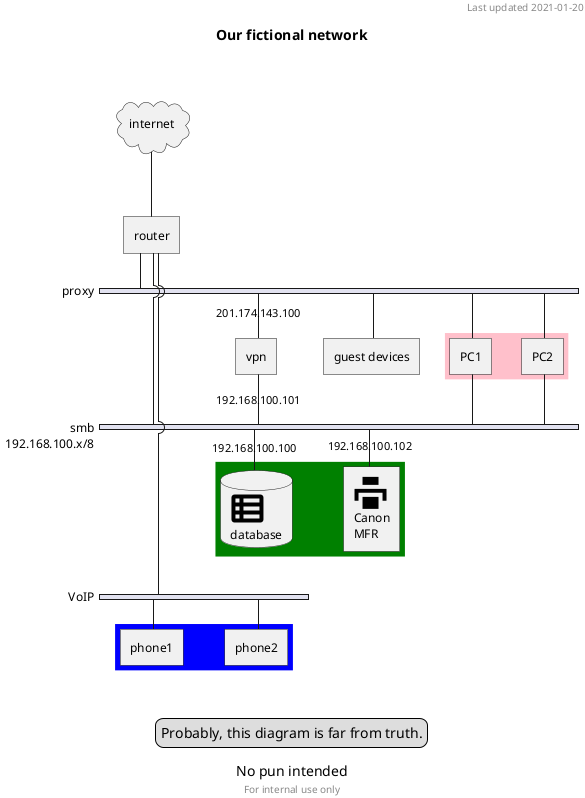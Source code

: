 @startuml nwdiag_test
'decorations
header Last updated 2021-01-20
footer For internal use only
title Our fictional network
'let magic begin!
nwdiag {
    ' change shape, default is rectangle
    internet [shape = cloud];
    internet -- router;

    ' add network as the internet access
    network proxy {
        'make the bus propagate the full width, otherwise it will end
        'just after the guest devices
        width = full
        router;
        'add fixed IP-address (external side)
        vpn [address = "201.174.143.100"]
        'create a group of nodes - users' PC
        group {
            'set its colour
            color = "pink";
            PC1;
            PC2;
        }
        'guest devices - long name
        guest [description = "guest devices"]
    }

    ' add internal file-sharing network
    network smb {
        ' add the range of IP-addresses
        address = "192.168.100.x/8";
        router;
        'add fixed IP-address (internal side)
        vpn [address = "192.168.100.101"]
        PC1;
        PC2;
        'add a group of devices available only within it
        group {
            color = "green";
            'add fixed IP-addresses and sprites (x4 magnification!)
            db [address = "192.168.100.100", shape = database, description = "<&spreadsheet*4>\ndatabase"];
            ptr  [address = "192.168.100.102",  description = "<&print*4>\nCanon\nMFR"];
        }
    }

    ' add a third network - phones
    network VoIP {
        router;
        group {
            color = "blue";
            phone1;
            phone2;
        }
    }
}

'more decorations
legend
Probably, this diagram is far from truth.
end legend

caption No pun intended
@enduml